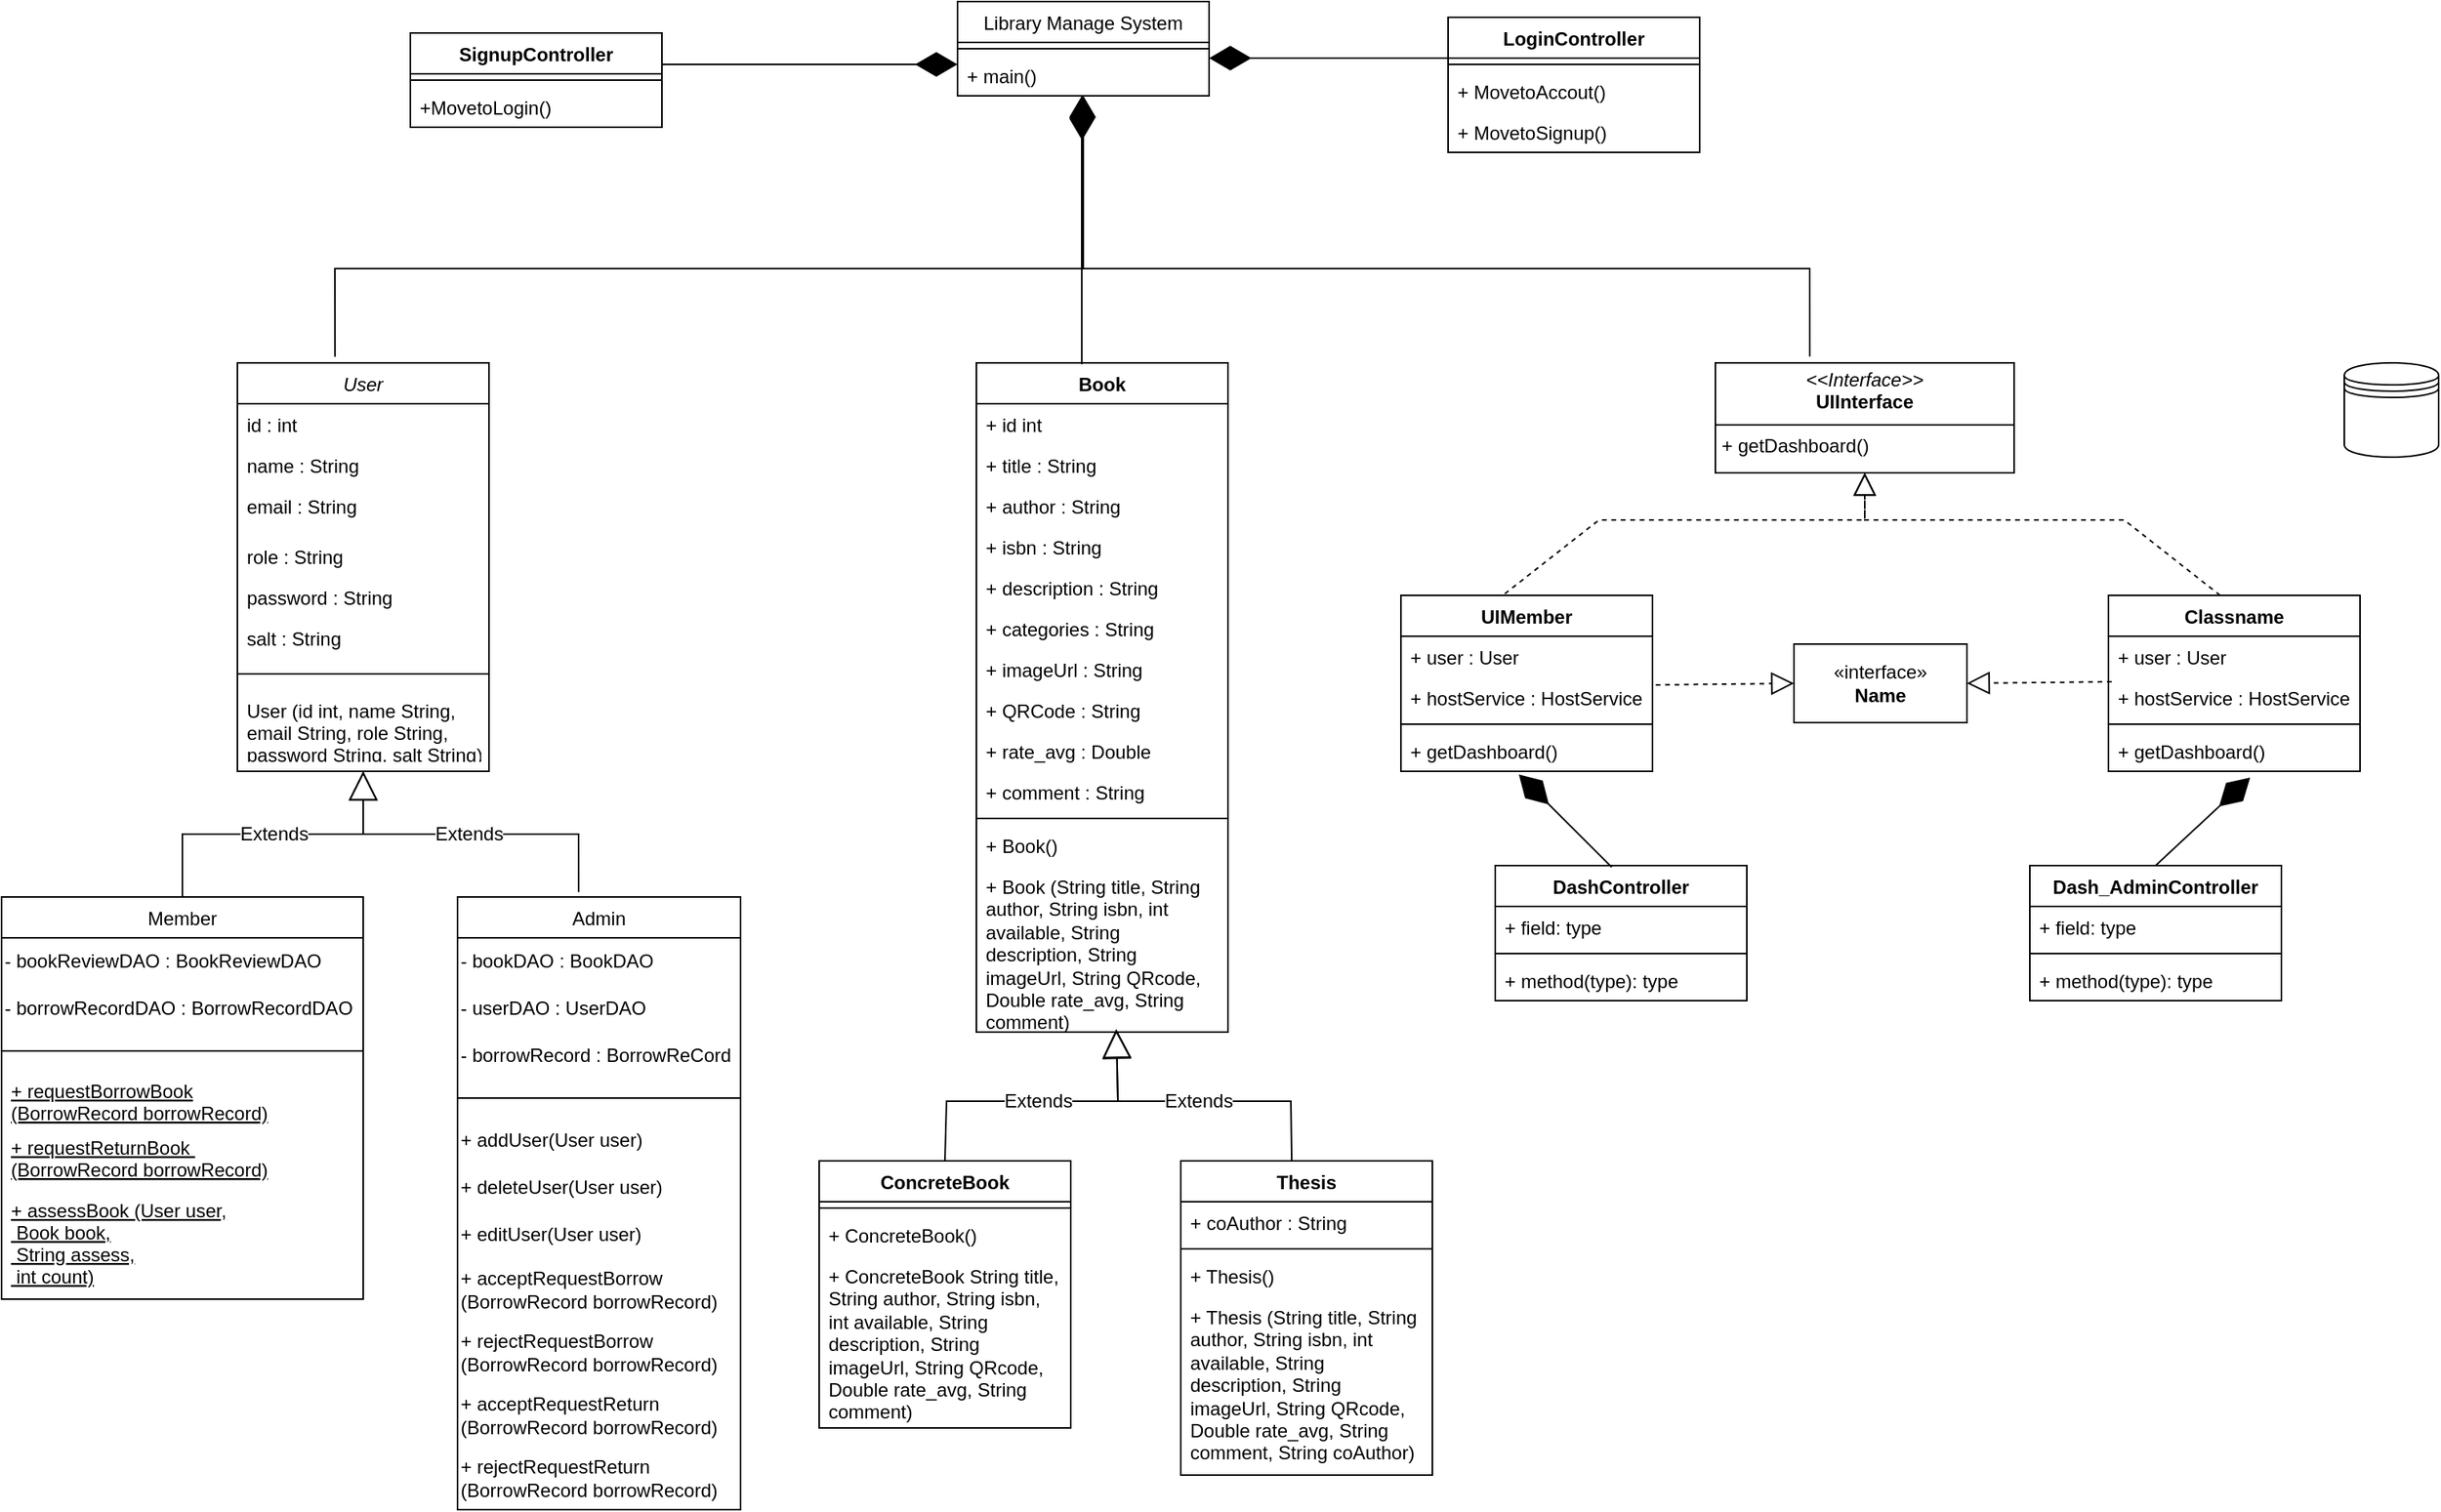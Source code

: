 <mxfile version="25.0.1">
  <diagram id="C5RBs43oDa-KdzZeNtuy" name="Page-1">
    <mxGraphModel dx="2021" dy="647" grid="1" gridSize="10" guides="1" tooltips="1" connect="1" arrows="1" fold="1" page="1" pageScale="1" pageWidth="827" pageHeight="1169" math="0" shadow="0">
      <root>
        <mxCell id="WIyWlLk6GJQsqaUBKTNV-0" />
        <mxCell id="WIyWlLk6GJQsqaUBKTNV-1" parent="WIyWlLk6GJQsqaUBKTNV-0" />
        <mxCell id="zkfFHV4jXpPFQw0GAbJ--0" value="User" style="swimlane;fontStyle=2;align=center;verticalAlign=top;childLayout=stackLayout;horizontal=1;startSize=26;horizontalStack=0;resizeParent=1;resizeLast=0;collapsible=1;marginBottom=0;rounded=0;shadow=0;strokeWidth=1;" parent="WIyWlLk6GJQsqaUBKTNV-1" vertex="1">
          <mxGeometry x="60" y="340" width="160" height="260" as="geometry">
            <mxRectangle x="220" y="120" width="160" height="26" as="alternateBounds" />
          </mxGeometry>
        </mxCell>
        <mxCell id="zkfFHV4jXpPFQw0GAbJ--1" value="id : int&#xa;&#xa;" style="text;align=left;verticalAlign=top;spacingLeft=4;spacingRight=4;overflow=hidden;rotatable=0;points=[[0,0.5],[1,0.5]];portConstraint=eastwest;" parent="zkfFHV4jXpPFQw0GAbJ--0" vertex="1">
          <mxGeometry y="26" width="160" height="26" as="geometry" />
        </mxCell>
        <mxCell id="zkfFHV4jXpPFQw0GAbJ--2" value="name : String" style="text;align=left;verticalAlign=top;spacingLeft=4;spacingRight=4;overflow=hidden;rotatable=0;points=[[0,0.5],[1,0.5]];portConstraint=eastwest;rounded=0;shadow=0;html=0;" parent="zkfFHV4jXpPFQw0GAbJ--0" vertex="1">
          <mxGeometry y="52" width="160" height="26" as="geometry" />
        </mxCell>
        <mxCell id="zkfFHV4jXpPFQw0GAbJ--3" value="email : String" style="text;align=left;verticalAlign=top;spacingLeft=4;spacingRight=4;overflow=hidden;rotatable=0;points=[[0,0.5],[1,0.5]];portConstraint=eastwest;rounded=0;shadow=0;html=0;" parent="zkfFHV4jXpPFQw0GAbJ--0" vertex="1">
          <mxGeometry y="78" width="160" height="32" as="geometry" />
        </mxCell>
        <mxCell id="9yDtjn6EirdNGOI5Sz85-18" value="role : String" style="text;align=left;verticalAlign=top;spacingLeft=4;spacingRight=4;overflow=hidden;rotatable=0;points=[[0,0.5],[1,0.5]];portConstraint=eastwest;" parent="zkfFHV4jXpPFQw0GAbJ--0" vertex="1">
          <mxGeometry y="110" width="160" height="26" as="geometry" />
        </mxCell>
        <mxCell id="9yDtjn6EirdNGOI5Sz85-19" value="password : String" style="text;align=left;verticalAlign=top;spacingLeft=4;spacingRight=4;overflow=hidden;rotatable=0;points=[[0,0.5],[1,0.5]];portConstraint=eastwest;rounded=0;shadow=0;html=0;" parent="zkfFHV4jXpPFQw0GAbJ--0" vertex="1">
          <mxGeometry y="136" width="160" height="26" as="geometry" />
        </mxCell>
        <mxCell id="9yDtjn6EirdNGOI5Sz85-20" value="salt : String" style="text;align=left;verticalAlign=top;spacingLeft=4;spacingRight=4;overflow=hidden;rotatable=0;points=[[0,0.5],[1,0.5]];portConstraint=eastwest;rounded=0;shadow=0;html=0;" parent="zkfFHV4jXpPFQw0GAbJ--0" vertex="1">
          <mxGeometry y="162" width="160" height="26" as="geometry" />
        </mxCell>
        <mxCell id="9yDtjn6EirdNGOI5Sz85-48" value="" style="line;strokeWidth=1;fillColor=none;align=left;verticalAlign=middle;spacingTop=-1;spacingLeft=3;spacingRight=3;rotatable=0;labelPosition=right;points=[];portConstraint=eastwest;strokeColor=inherit;" parent="zkfFHV4jXpPFQw0GAbJ--0" vertex="1">
          <mxGeometry y="188" width="160" height="20" as="geometry" />
        </mxCell>
        <mxCell id="9yDtjn6EirdNGOI5Sz85-46" value="User (id int, name String, &#xa;email String, role String, &#xa;password String, salt String)" style="text;align=left;verticalAlign=top;spacingLeft=4;spacingRight=4;overflow=hidden;rotatable=0;points=[[0,0.5],[1,0.5]];portConstraint=eastwest;rounded=0;shadow=0;html=0;" parent="zkfFHV4jXpPFQw0GAbJ--0" vertex="1">
          <mxGeometry y="208" width="160" height="42" as="geometry" />
        </mxCell>
        <mxCell id="zkfFHV4jXpPFQw0GAbJ--6" value="Member" style="swimlane;fontStyle=0;align=center;verticalAlign=top;childLayout=stackLayout;horizontal=1;startSize=26;horizontalStack=0;resizeParent=1;resizeLast=0;collapsible=1;marginBottom=0;rounded=0;shadow=0;strokeWidth=1;" parent="WIyWlLk6GJQsqaUBKTNV-1" vertex="1">
          <mxGeometry x="-90" y="680" width="230" height="256" as="geometry">
            <mxRectangle x="130" y="380" width="160" height="26" as="alternateBounds" />
          </mxGeometry>
        </mxCell>
        <mxCell id="9yDtjn6EirdNGOI5Sz85-147" value="- bookReviewDAO : BookReviewDAO" style="text;html=1;align=left;verticalAlign=middle;resizable=0;points=[];autosize=1;strokeColor=none;fillColor=none;fontFamily=Helvetica;fontSize=12;fontColor=default;" parent="zkfFHV4jXpPFQw0GAbJ--6" vertex="1">
          <mxGeometry y="26" width="230" height="30" as="geometry" />
        </mxCell>
        <mxCell id="9yDtjn6EirdNGOI5Sz85-148" value="- borrowRecordDAO : BorrowRecordDAO" style="text;html=1;align=left;verticalAlign=middle;resizable=0;points=[];autosize=1;strokeColor=none;fillColor=none;fontFamily=Helvetica;fontSize=12;fontColor=default;" parent="zkfFHV4jXpPFQw0GAbJ--6" vertex="1">
          <mxGeometry y="56" width="230" height="30" as="geometry" />
        </mxCell>
        <mxCell id="zkfFHV4jXpPFQw0GAbJ--9" value="" style="line;html=1;strokeWidth=1;align=left;verticalAlign=middle;spacingTop=-1;spacingLeft=3;spacingRight=3;rotatable=0;labelPosition=right;points=[];portConstraint=eastwest;" parent="zkfFHV4jXpPFQw0GAbJ--6" vertex="1">
          <mxGeometry y="86" width="230" height="24" as="geometry" />
        </mxCell>
        <mxCell id="zkfFHV4jXpPFQw0GAbJ--10" value="+ requestBorrowBook&#xa;(BorrowRecord borrowRecord)" style="text;align=left;verticalAlign=top;spacingLeft=4;spacingRight=4;overflow=hidden;rotatable=0;points=[[0,0.5],[1,0.5]];portConstraint=eastwest;fontStyle=4" parent="zkfFHV4jXpPFQw0GAbJ--6" vertex="1">
          <mxGeometry y="110" width="230" height="36" as="geometry" />
        </mxCell>
        <mxCell id="9yDtjn6EirdNGOI5Sz85-119" value="+ requestReturnBook &#xa;(BorrowRecord borrowRecord)&#xa;" style="text;align=left;verticalAlign=top;spacingLeft=4;spacingRight=4;overflow=hidden;rotatable=0;points=[[0,0.5],[1,0.5]];portConstraint=eastwest;fontStyle=4" parent="zkfFHV4jXpPFQw0GAbJ--6" vertex="1">
          <mxGeometry y="146" width="230" height="40" as="geometry" />
        </mxCell>
        <mxCell id="9yDtjn6EirdNGOI5Sz85-120" value="+ assessBook (User user,&#xa; Book book,&#xa; String assess,&#xa; int count)&#xa;" style="text;align=left;verticalAlign=top;spacingLeft=4;spacingRight=4;overflow=hidden;rotatable=0;points=[[0,0.5],[1,0.5]];portConstraint=eastwest;fontStyle=4" parent="zkfFHV4jXpPFQw0GAbJ--6" vertex="1">
          <mxGeometry y="186" width="230" height="70" as="geometry" />
        </mxCell>
        <mxCell id="zkfFHV4jXpPFQw0GAbJ--13" value="Admin" style="swimlane;fontStyle=0;align=center;verticalAlign=top;childLayout=stackLayout;horizontal=1;startSize=26;horizontalStack=0;resizeParent=1;resizeLast=0;collapsible=1;marginBottom=0;rounded=0;shadow=0;strokeWidth=1;" parent="WIyWlLk6GJQsqaUBKTNV-1" vertex="1">
          <mxGeometry x="200" y="680" width="180" height="390" as="geometry">
            <mxRectangle x="340" y="380" width="170" height="26" as="alternateBounds" />
          </mxGeometry>
        </mxCell>
        <mxCell id="9yDtjn6EirdNGOI5Sz85-143" value="- bookDAO : BookDAO" style="text;html=1;align=left;verticalAlign=middle;resizable=0;points=[];autosize=1;strokeColor=none;fillColor=none;fontFamily=Helvetica;fontSize=12;fontColor=default;" parent="zkfFHV4jXpPFQw0GAbJ--13" vertex="1">
          <mxGeometry y="26" width="180" height="30" as="geometry" />
        </mxCell>
        <mxCell id="9yDtjn6EirdNGOI5Sz85-144" value="- userDAO : UserDAO" style="text;html=1;align=left;verticalAlign=middle;resizable=0;points=[];autosize=1;strokeColor=none;fillColor=none;fontFamily=Helvetica;fontSize=12;fontColor=default;" parent="zkfFHV4jXpPFQw0GAbJ--13" vertex="1">
          <mxGeometry y="56" width="180" height="30" as="geometry" />
        </mxCell>
        <mxCell id="9yDtjn6EirdNGOI5Sz85-145" value="- borrowRecord : BorrowReCord" style="text;html=1;align=left;verticalAlign=middle;resizable=0;points=[];autosize=1;strokeColor=none;fillColor=none;fontFamily=Helvetica;fontSize=12;fontColor=default;" parent="zkfFHV4jXpPFQw0GAbJ--13" vertex="1">
          <mxGeometry y="86" width="180" height="30" as="geometry" />
        </mxCell>
        <mxCell id="zkfFHV4jXpPFQw0GAbJ--15" value="" style="line;html=1;strokeWidth=1;align=left;verticalAlign=middle;spacingTop=-1;spacingLeft=3;spacingRight=3;rotatable=0;labelPosition=right;points=[];portConstraint=eastwest;" parent="zkfFHV4jXpPFQw0GAbJ--13" vertex="1">
          <mxGeometry y="116" width="180" height="24" as="geometry" />
        </mxCell>
        <mxCell id="9yDtjn6EirdNGOI5Sz85-128" value="+ addUser(User user)" style="text;html=1;align=left;verticalAlign=middle;resizable=0;points=[];autosize=1;strokeColor=none;fillColor=none;fontFamily=Helvetica;fontSize=12;fontColor=default;" parent="zkfFHV4jXpPFQw0GAbJ--13" vertex="1">
          <mxGeometry y="140" width="180" height="30" as="geometry" />
        </mxCell>
        <mxCell id="9yDtjn6EirdNGOI5Sz85-127" value="&lt;div&gt;+ deleteUser(User user)&lt;br&gt;&lt;/div&gt;" style="text;html=1;align=left;verticalAlign=middle;resizable=0;points=[];autosize=1;strokeColor=none;fillColor=none;fontFamily=Helvetica;fontSize=12;fontColor=default;" parent="zkfFHV4jXpPFQw0GAbJ--13" vertex="1">
          <mxGeometry y="170" width="180" height="30" as="geometry" />
        </mxCell>
        <mxCell id="9yDtjn6EirdNGOI5Sz85-129" value="&lt;div&gt;+ editUser(User user)&lt;br&gt;&lt;/div&gt;" style="text;html=1;align=left;verticalAlign=middle;resizable=0;points=[];autosize=1;strokeColor=none;fillColor=none;fontFamily=Helvetica;fontSize=12;fontColor=default;" parent="zkfFHV4jXpPFQw0GAbJ--13" vertex="1">
          <mxGeometry y="200" width="180" height="30" as="geometry" />
        </mxCell>
        <mxCell id="9yDtjn6EirdNGOI5Sz85-122" value="+ acceptRequestBorrow&lt;div&gt;(BorrowRecord borrowRecord)&lt;/div&gt;" style="text;html=1;align=left;verticalAlign=middle;resizable=0;points=[];autosize=1;strokeColor=none;fillColor=none;fontFamily=Helvetica;fontSize=12;fontColor=default;" parent="zkfFHV4jXpPFQw0GAbJ--13" vertex="1">
          <mxGeometry y="230" width="180" height="40" as="geometry" />
        </mxCell>
        <mxCell id="9yDtjn6EirdNGOI5Sz85-124" value="+ rejectRequestBorrow&lt;div&gt;(BorrowRecord borrowRecord)&lt;br&gt;&lt;/div&gt;" style="text;html=1;align=left;verticalAlign=middle;resizable=0;points=[];autosize=1;strokeColor=none;fillColor=none;fontFamily=Helvetica;fontSize=12;fontColor=default;" parent="zkfFHV4jXpPFQw0GAbJ--13" vertex="1">
          <mxGeometry y="270" width="180" height="40" as="geometry" />
        </mxCell>
        <mxCell id="9yDtjn6EirdNGOI5Sz85-125" value="&lt;div&gt;+ acceptRequestReturn&lt;/div&gt;&lt;div&gt;(BorrowRecord borrowRecord)&lt;br&gt;&lt;/div&gt;" style="text;html=1;align=left;verticalAlign=middle;resizable=0;points=[];autosize=1;strokeColor=none;fillColor=none;fontFamily=Helvetica;fontSize=12;fontColor=default;" parent="zkfFHV4jXpPFQw0GAbJ--13" vertex="1">
          <mxGeometry y="310" width="180" height="40" as="geometry" />
        </mxCell>
        <mxCell id="9yDtjn6EirdNGOI5Sz85-126" value="&lt;div&gt;+ rejectRequestReturn&lt;/div&gt;&lt;div&gt;(BorrowRecord borrowRecord)&lt;br&gt;&lt;/div&gt;" style="text;html=1;align=left;verticalAlign=middle;resizable=0;points=[];autosize=1;strokeColor=none;fillColor=none;fontFamily=Helvetica;fontSize=12;fontColor=default;" parent="zkfFHV4jXpPFQw0GAbJ--13" vertex="1">
          <mxGeometry y="350" width="180" height="40" as="geometry" />
        </mxCell>
        <mxCell id="zkfFHV4jXpPFQw0GAbJ--17" value="Library Manage System" style="swimlane;fontStyle=0;align=center;verticalAlign=top;childLayout=stackLayout;horizontal=1;startSize=26;horizontalStack=0;resizeParent=1;resizeLast=0;collapsible=1;marginBottom=0;rounded=0;shadow=0;strokeWidth=1;" parent="WIyWlLk6GJQsqaUBKTNV-1" vertex="1">
          <mxGeometry x="518" y="110" width="160" height="60" as="geometry">
            <mxRectangle x="550" y="140" width="160" height="26" as="alternateBounds" />
          </mxGeometry>
        </mxCell>
        <mxCell id="zkfFHV4jXpPFQw0GAbJ--23" value="" style="line;html=1;strokeWidth=1;align=left;verticalAlign=middle;spacingTop=-1;spacingLeft=3;spacingRight=3;rotatable=0;labelPosition=right;points=[];portConstraint=eastwest;" parent="zkfFHV4jXpPFQw0GAbJ--17" vertex="1">
          <mxGeometry y="26" width="160" height="8" as="geometry" />
        </mxCell>
        <mxCell id="zkfFHV4jXpPFQw0GAbJ--24" value="+ main()" style="text;align=left;verticalAlign=top;spacingLeft=4;spacingRight=4;overflow=hidden;rotatable=0;points=[[0,0.5],[1,0.5]];portConstraint=eastwest;" parent="zkfFHV4jXpPFQw0GAbJ--17" vertex="1">
          <mxGeometry y="34" width="160" height="26" as="geometry" />
        </mxCell>
        <mxCell id="9yDtjn6EirdNGOI5Sz85-29" value="" style="endArrow=diamondThin;endFill=1;endSize=24;html=1;rounded=0;" parent="WIyWlLk6GJQsqaUBKTNV-1" edge="1">
          <mxGeometry width="160" relative="1" as="geometry">
            <mxPoint x="330" y="150" as="sourcePoint" />
            <mxPoint x="518" y="150" as="targetPoint" />
            <Array as="points">
              <mxPoint x="330" y="150" />
            </Array>
          </mxGeometry>
        </mxCell>
        <mxCell id="9yDtjn6EirdNGOI5Sz85-30" value="LoginController" style="swimlane;fontStyle=1;align=center;verticalAlign=top;childLayout=stackLayout;horizontal=1;startSize=26;horizontalStack=0;resizeParent=1;resizeParentMax=0;resizeLast=0;collapsible=1;marginBottom=0;whiteSpace=wrap;html=1;" parent="WIyWlLk6GJQsqaUBKTNV-1" vertex="1">
          <mxGeometry x="830" y="120" width="160" height="86" as="geometry" />
        </mxCell>
        <mxCell id="9yDtjn6EirdNGOI5Sz85-32" value="" style="line;strokeWidth=1;fillColor=none;align=left;verticalAlign=middle;spacingTop=-1;spacingLeft=3;spacingRight=3;rotatable=0;labelPosition=right;points=[];portConstraint=eastwest;strokeColor=inherit;" parent="9yDtjn6EirdNGOI5Sz85-30" vertex="1">
          <mxGeometry y="26" width="160" height="8" as="geometry" />
        </mxCell>
        <mxCell id="9yDtjn6EirdNGOI5Sz85-33" value="+ MovetoAccout()" style="text;strokeColor=none;fillColor=none;align=left;verticalAlign=top;spacingLeft=4;spacingRight=4;overflow=hidden;rotatable=0;points=[[0,0.5],[1,0.5]];portConstraint=eastwest;whiteSpace=wrap;html=1;" parent="9yDtjn6EirdNGOI5Sz85-30" vertex="1">
          <mxGeometry y="34" width="160" height="26" as="geometry" />
        </mxCell>
        <mxCell id="9yDtjn6EirdNGOI5Sz85-36" value="+ MovetoSignup()" style="text;strokeColor=none;fillColor=none;align=left;verticalAlign=top;spacingLeft=4;spacingRight=4;overflow=hidden;rotatable=0;points=[[0,0.5],[1,0.5]];portConstraint=eastwest;whiteSpace=wrap;html=1;" parent="9yDtjn6EirdNGOI5Sz85-30" vertex="1">
          <mxGeometry y="60" width="160" height="26" as="geometry" />
        </mxCell>
        <mxCell id="9yDtjn6EirdNGOI5Sz85-37" value="" style="endArrow=diamondThin;endFill=1;endSize=24;html=1;rounded=0;" parent="WIyWlLk6GJQsqaUBKTNV-1" edge="1">
          <mxGeometry width="160" relative="1" as="geometry">
            <mxPoint x="830" y="146" as="sourcePoint" />
            <mxPoint x="678" y="146" as="targetPoint" />
            <Array as="points" />
          </mxGeometry>
        </mxCell>
        <mxCell id="9yDtjn6EirdNGOI5Sz85-39" value="SignupController" style="swimlane;fontStyle=1;align=center;verticalAlign=top;childLayout=stackLayout;horizontal=1;startSize=26;horizontalStack=0;resizeParent=1;resizeParentMax=0;resizeLast=0;collapsible=1;marginBottom=0;whiteSpace=wrap;html=1;" parent="WIyWlLk6GJQsqaUBKTNV-1" vertex="1">
          <mxGeometry x="170" y="130" width="160" height="60" as="geometry" />
        </mxCell>
        <mxCell id="9yDtjn6EirdNGOI5Sz85-41" value="" style="line;strokeWidth=1;fillColor=none;align=left;verticalAlign=middle;spacingTop=-1;spacingLeft=3;spacingRight=3;rotatable=0;labelPosition=right;points=[];portConstraint=eastwest;strokeColor=inherit;" parent="9yDtjn6EirdNGOI5Sz85-39" vertex="1">
          <mxGeometry y="26" width="160" height="8" as="geometry" />
        </mxCell>
        <mxCell id="9yDtjn6EirdNGOI5Sz85-42" value="+MovetoLogin()" style="text;strokeColor=none;fillColor=none;align=left;verticalAlign=top;spacingLeft=4;spacingRight=4;overflow=hidden;rotatable=0;points=[[0,0.5],[1,0.5]];portConstraint=eastwest;whiteSpace=wrap;html=1;" parent="9yDtjn6EirdNGOI5Sz85-39" vertex="1">
          <mxGeometry y="34" width="160" height="26" as="geometry" />
        </mxCell>
        <mxCell id="9yDtjn6EirdNGOI5Sz85-51" value="Book" style="swimlane;fontStyle=1;align=center;verticalAlign=top;childLayout=stackLayout;horizontal=1;startSize=26;horizontalStack=0;resizeParent=1;resizeParentMax=0;resizeLast=0;collapsible=1;marginBottom=0;whiteSpace=wrap;html=1;" parent="WIyWlLk6GJQsqaUBKTNV-1" vertex="1">
          <mxGeometry x="530" y="340" width="160" height="426" as="geometry">
            <mxRectangle x="520" y="340" width="70" height="30" as="alternateBounds" />
          </mxGeometry>
        </mxCell>
        <mxCell id="9yDtjn6EirdNGOI5Sz85-65" value="+ id int" style="text;strokeColor=none;fillColor=none;align=left;verticalAlign=top;spacingLeft=4;spacingRight=4;overflow=hidden;rotatable=0;points=[[0,0.5],[1,0.5]];portConstraint=eastwest;whiteSpace=wrap;html=1;" parent="9yDtjn6EirdNGOI5Sz85-51" vertex="1">
          <mxGeometry y="26" width="160" height="26" as="geometry" />
        </mxCell>
        <mxCell id="9yDtjn6EirdNGOI5Sz85-52" value="+ title : String" style="text;strokeColor=none;fillColor=none;align=left;verticalAlign=top;spacingLeft=4;spacingRight=4;overflow=hidden;rotatable=0;points=[[0,0.5],[1,0.5]];portConstraint=eastwest;whiteSpace=wrap;html=1;" parent="9yDtjn6EirdNGOI5Sz85-51" vertex="1">
          <mxGeometry y="52" width="160" height="26" as="geometry" />
        </mxCell>
        <mxCell id="9yDtjn6EirdNGOI5Sz85-66" value="+ author : String&amp;nbsp;" style="text;strokeColor=none;fillColor=none;align=left;verticalAlign=top;spacingLeft=4;spacingRight=4;overflow=hidden;rotatable=0;points=[[0,0.5],[1,0.5]];portConstraint=eastwest;whiteSpace=wrap;html=1;" parent="9yDtjn6EirdNGOI5Sz85-51" vertex="1">
          <mxGeometry y="78" width="160" height="26" as="geometry" />
        </mxCell>
        <mxCell id="9yDtjn6EirdNGOI5Sz85-69" value="+ isbn : String" style="text;strokeColor=none;fillColor=none;align=left;verticalAlign=top;spacingLeft=4;spacingRight=4;overflow=hidden;rotatable=0;points=[[0,0.5],[1,0.5]];portConstraint=eastwest;whiteSpace=wrap;html=1;" parent="9yDtjn6EirdNGOI5Sz85-51" vertex="1">
          <mxGeometry y="104" width="160" height="26" as="geometry" />
        </mxCell>
        <mxCell id="9yDtjn6EirdNGOI5Sz85-70" value="+ description : String" style="text;strokeColor=none;fillColor=none;align=left;verticalAlign=top;spacingLeft=4;spacingRight=4;overflow=hidden;rotatable=0;points=[[0,0.5],[1,0.5]];portConstraint=eastwest;whiteSpace=wrap;html=1;" parent="9yDtjn6EirdNGOI5Sz85-51" vertex="1">
          <mxGeometry y="130" width="160" height="26" as="geometry" />
        </mxCell>
        <mxCell id="9yDtjn6EirdNGOI5Sz85-73" value="+ categories : String" style="text;strokeColor=none;fillColor=none;align=left;verticalAlign=top;spacingLeft=4;spacingRight=4;overflow=hidden;rotatable=0;points=[[0,0.5],[1,0.5]];portConstraint=eastwest;whiteSpace=wrap;html=1;" parent="9yDtjn6EirdNGOI5Sz85-51" vertex="1">
          <mxGeometry y="156" width="160" height="26" as="geometry" />
        </mxCell>
        <mxCell id="9yDtjn6EirdNGOI5Sz85-74" value="+ imageUrl : String" style="text;strokeColor=none;fillColor=none;align=left;verticalAlign=top;spacingLeft=4;spacingRight=4;overflow=hidden;rotatable=0;points=[[0,0.5],[1,0.5]];portConstraint=eastwest;whiteSpace=wrap;html=1;" parent="9yDtjn6EirdNGOI5Sz85-51" vertex="1">
          <mxGeometry y="182" width="160" height="26" as="geometry" />
        </mxCell>
        <mxCell id="9yDtjn6EirdNGOI5Sz85-72" value="+ QRCode : String" style="text;strokeColor=none;fillColor=none;align=left;verticalAlign=top;spacingLeft=4;spacingRight=4;overflow=hidden;rotatable=0;points=[[0,0.5],[1,0.5]];portConstraint=eastwest;whiteSpace=wrap;html=1;" parent="9yDtjn6EirdNGOI5Sz85-51" vertex="1">
          <mxGeometry y="208" width="160" height="26" as="geometry" />
        </mxCell>
        <mxCell id="9yDtjn6EirdNGOI5Sz85-76" value="+ rate_avg : Double" style="text;strokeColor=none;fillColor=none;align=left;verticalAlign=top;spacingLeft=4;spacingRight=4;overflow=hidden;rotatable=0;points=[[0,0.5],[1,0.5]];portConstraint=eastwest;whiteSpace=wrap;html=1;" parent="9yDtjn6EirdNGOI5Sz85-51" vertex="1">
          <mxGeometry y="234" width="160" height="26" as="geometry" />
        </mxCell>
        <mxCell id="9yDtjn6EirdNGOI5Sz85-77" value="+ comment : String" style="text;strokeColor=none;fillColor=none;align=left;verticalAlign=top;spacingLeft=4;spacingRight=4;overflow=hidden;rotatable=0;points=[[0,0.5],[1,0.5]];portConstraint=eastwest;whiteSpace=wrap;html=1;" parent="9yDtjn6EirdNGOI5Sz85-51" vertex="1">
          <mxGeometry y="260" width="160" height="26" as="geometry" />
        </mxCell>
        <mxCell id="9yDtjn6EirdNGOI5Sz85-53" value="" style="line;strokeWidth=1;fillColor=none;align=left;verticalAlign=middle;spacingTop=-1;spacingLeft=3;spacingRight=3;rotatable=0;labelPosition=right;points=[];portConstraint=eastwest;strokeColor=inherit;" parent="9yDtjn6EirdNGOI5Sz85-51" vertex="1">
          <mxGeometry y="286" width="160" height="8" as="geometry" />
        </mxCell>
        <mxCell id="9yDtjn6EirdNGOI5Sz85-86" value="+ Book()" style="text;strokeColor=none;fillColor=none;align=left;verticalAlign=top;spacingLeft=4;spacingRight=4;overflow=hidden;rotatable=0;points=[[0,0.5],[1,0.5]];portConstraint=eastwest;whiteSpace=wrap;html=1;" parent="9yDtjn6EirdNGOI5Sz85-51" vertex="1">
          <mxGeometry y="294" width="160" height="26" as="geometry" />
        </mxCell>
        <mxCell id="9yDtjn6EirdNGOI5Sz85-54" value="+ Book (String title, String author, String isbn, int available, String description, String imageUrl, String QRcode, Double rate_avg, String comment)" style="text;strokeColor=none;fillColor=none;align=left;verticalAlign=top;spacingLeft=4;spacingRight=4;overflow=hidden;rotatable=0;points=[[0,0.5],[1,0.5]];portConstraint=eastwest;whiteSpace=wrap;html=1;" parent="9yDtjn6EirdNGOI5Sz85-51" vertex="1">
          <mxGeometry y="320" width="160" height="106" as="geometry" />
        </mxCell>
        <mxCell id="9yDtjn6EirdNGOI5Sz85-78" value="ConcreteBook" style="swimlane;fontStyle=1;align=center;verticalAlign=top;childLayout=stackLayout;horizontal=1;startSize=26;horizontalStack=0;resizeParent=1;resizeParentMax=0;resizeLast=0;collapsible=1;marginBottom=0;whiteSpace=wrap;html=1;spacingLeft=4;spacingRight=4;fontFamily=Helvetica;fontSize=12;fontColor=default;fillColor=none;gradientColor=none;" parent="WIyWlLk6GJQsqaUBKTNV-1" vertex="1">
          <mxGeometry x="430" y="848" width="160" height="170" as="geometry" />
        </mxCell>
        <mxCell id="9yDtjn6EirdNGOI5Sz85-80" value="" style="line;strokeWidth=1;fillColor=none;align=left;verticalAlign=middle;spacingTop=-1;spacingLeft=3;spacingRight=3;rotatable=0;labelPosition=right;points=[];portConstraint=eastwest;strokeColor=inherit;fontFamily=Helvetica;fontSize=12;fontColor=default;" parent="9yDtjn6EirdNGOI5Sz85-78" vertex="1">
          <mxGeometry y="26" width="160" height="8" as="geometry" />
        </mxCell>
        <mxCell id="9yDtjn6EirdNGOI5Sz85-81" value="+ ConcreteBook()" style="text;strokeColor=none;fillColor=none;align=left;verticalAlign=top;spacingLeft=4;spacingRight=4;overflow=hidden;rotatable=0;points=[[0,0.5],[1,0.5]];portConstraint=eastwest;whiteSpace=wrap;html=1;fontFamily=Helvetica;fontSize=12;fontColor=default;" parent="9yDtjn6EirdNGOI5Sz85-78" vertex="1">
          <mxGeometry y="34" width="160" height="26" as="geometry" />
        </mxCell>
        <mxCell id="9yDtjn6EirdNGOI5Sz85-87" value="+ ConcreteBook String title, String author, String isbn, int available, String description, String imageUrl, String QRcode, Double rate_avg, String comment)" style="text;strokeColor=none;fillColor=none;align=left;verticalAlign=top;spacingLeft=4;spacingRight=4;overflow=hidden;rotatable=0;points=[[0,0.5],[1,0.5]];portConstraint=eastwest;whiteSpace=wrap;html=1;fontFamily=Helvetica;fontSize=12;fontColor=default;" parent="9yDtjn6EirdNGOI5Sz85-78" vertex="1">
          <mxGeometry y="60" width="160" height="110" as="geometry" />
        </mxCell>
        <mxCell id="9yDtjn6EirdNGOI5Sz85-82" value="Thesis" style="swimlane;fontStyle=1;align=center;verticalAlign=top;childLayout=stackLayout;horizontal=1;startSize=26;horizontalStack=0;resizeParent=1;resizeParentMax=0;resizeLast=0;collapsible=1;marginBottom=0;whiteSpace=wrap;html=1;spacingLeft=4;spacingRight=4;fontFamily=Helvetica;fontSize=12;fontColor=default;fillColor=none;gradientColor=none;" parent="WIyWlLk6GJQsqaUBKTNV-1" vertex="1">
          <mxGeometry x="660" y="848" width="160" height="200" as="geometry" />
        </mxCell>
        <mxCell id="9yDtjn6EirdNGOI5Sz85-83" value="+ coAuthor : String" style="text;strokeColor=none;fillColor=none;align=left;verticalAlign=top;spacingLeft=4;spacingRight=4;overflow=hidden;rotatable=0;points=[[0,0.5],[1,0.5]];portConstraint=eastwest;whiteSpace=wrap;html=1;fontFamily=Helvetica;fontSize=12;fontColor=default;" parent="9yDtjn6EirdNGOI5Sz85-82" vertex="1">
          <mxGeometry y="26" width="160" height="26" as="geometry" />
        </mxCell>
        <mxCell id="9yDtjn6EirdNGOI5Sz85-84" value="" style="line;strokeWidth=1;fillColor=none;align=left;verticalAlign=middle;spacingTop=-1;spacingLeft=3;spacingRight=3;rotatable=0;labelPosition=right;points=[];portConstraint=eastwest;strokeColor=inherit;fontFamily=Helvetica;fontSize=12;fontColor=default;" parent="9yDtjn6EirdNGOI5Sz85-82" vertex="1">
          <mxGeometry y="52" width="160" height="8" as="geometry" />
        </mxCell>
        <mxCell id="9yDtjn6EirdNGOI5Sz85-85" value="+ Thesis()" style="text;strokeColor=none;fillColor=none;align=left;verticalAlign=top;spacingLeft=4;spacingRight=4;overflow=hidden;rotatable=0;points=[[0,0.5],[1,0.5]];portConstraint=eastwest;whiteSpace=wrap;html=1;fontFamily=Helvetica;fontSize=12;fontColor=default;" parent="9yDtjn6EirdNGOI5Sz85-82" vertex="1">
          <mxGeometry y="60" width="160" height="26" as="geometry" />
        </mxCell>
        <mxCell id="9yDtjn6EirdNGOI5Sz85-88" value="+ Thesis (String title, String author, String isbn, int available, String description, String imageUrl, String QRcode, Double rate_avg, String comment, String coAuthor)" style="text;strokeColor=none;fillColor=none;align=left;verticalAlign=top;spacingLeft=4;spacingRight=4;overflow=hidden;rotatable=0;points=[[0,0.5],[1,0.5]];portConstraint=eastwest;whiteSpace=wrap;html=1;fontFamily=Helvetica;fontSize=12;fontColor=default;" parent="9yDtjn6EirdNGOI5Sz85-82" vertex="1">
          <mxGeometry y="86" width="160" height="114" as="geometry" />
        </mxCell>
        <mxCell id="9yDtjn6EirdNGOI5Sz85-90" value="" style="shape=datastore;whiteSpace=wrap;html=1;align=left;verticalAlign=top;spacingLeft=4;spacingRight=4;fontFamily=Helvetica;fontSize=12;fontColor=default;fillColor=none;gradientColor=none;" parent="WIyWlLk6GJQsqaUBKTNV-1" vertex="1">
          <mxGeometry x="1400" y="340" width="60" height="60" as="geometry" />
        </mxCell>
        <mxCell id="9yDtjn6EirdNGOI5Sz85-92" value="&lt;p style=&quot;margin:0px;margin-top:4px;text-align:center;&quot;&gt;&lt;i&gt;&amp;lt;&amp;lt;Interface&amp;gt;&amp;gt;&lt;/i&gt;&lt;br&gt;&lt;b&gt;UIInterface&lt;/b&gt;&lt;/p&gt;&lt;hr size=&quot;1&quot; style=&quot;border-style:solid;&quot;&gt;&lt;p style=&quot;margin:0px;margin-left:4px;&quot;&gt;&lt;/p&gt;&lt;p style=&quot;margin:0px;margin-left:4px;&quot;&gt;+ getDashboard()&lt;/p&gt;" style="verticalAlign=top;align=left;overflow=fill;html=1;whiteSpace=wrap;spacingLeft=4;spacingRight=4;fontFamily=Helvetica;fontSize=12;fontColor=default;fillColor=none;gradientColor=none;" parent="WIyWlLk6GJQsqaUBKTNV-1" vertex="1">
          <mxGeometry x="1000" y="340" width="190" height="70" as="geometry" />
        </mxCell>
        <mxCell id="9yDtjn6EirdNGOI5Sz85-93" style="edgeStyle=orthogonalEdgeStyle;rounded=0;orthogonalLoop=1;jettySize=auto;html=1;exitX=0.5;exitY=1;exitDx=0;exitDy=0;fontFamily=Helvetica;fontSize=12;fontColor=default;" parent="WIyWlLk6GJQsqaUBKTNV-1" source="9yDtjn6EirdNGOI5Sz85-92" target="9yDtjn6EirdNGOI5Sz85-92" edge="1">
          <mxGeometry relative="1" as="geometry" />
        </mxCell>
        <mxCell id="9yDtjn6EirdNGOI5Sz85-96" value="UIMember" style="swimlane;fontStyle=1;align=center;verticalAlign=top;childLayout=stackLayout;horizontal=1;startSize=26;horizontalStack=0;resizeParent=1;resizeParentMax=0;resizeLast=0;collapsible=1;marginBottom=0;whiteSpace=wrap;html=1;spacingLeft=4;spacingRight=4;fontFamily=Helvetica;fontSize=12;fontColor=default;fillColor=none;gradientColor=none;" parent="WIyWlLk6GJQsqaUBKTNV-1" vertex="1">
          <mxGeometry x="800" y="488" width="160" height="112" as="geometry" />
        </mxCell>
        <mxCell id="9yDtjn6EirdNGOI5Sz85-97" value="+ user : User" style="text;strokeColor=none;fillColor=none;align=left;verticalAlign=top;spacingLeft=4;spacingRight=4;overflow=hidden;rotatable=0;points=[[0,0.5],[1,0.5]];portConstraint=eastwest;whiteSpace=wrap;html=1;fontFamily=Helvetica;fontSize=12;fontColor=default;" parent="9yDtjn6EirdNGOI5Sz85-96" vertex="1">
          <mxGeometry y="26" width="160" height="26" as="geometry" />
        </mxCell>
        <mxCell id="9yDtjn6EirdNGOI5Sz85-105" value="+ hostService : HostService" style="text;strokeColor=none;fillColor=none;align=left;verticalAlign=top;spacingLeft=4;spacingRight=4;overflow=hidden;rotatable=0;points=[[0,0.5],[1,0.5]];portConstraint=eastwest;whiteSpace=wrap;html=1;fontFamily=Helvetica;fontSize=12;fontColor=default;" parent="9yDtjn6EirdNGOI5Sz85-96" vertex="1">
          <mxGeometry y="52" width="160" height="26" as="geometry" />
        </mxCell>
        <mxCell id="9yDtjn6EirdNGOI5Sz85-98" value="" style="line;strokeWidth=1;fillColor=none;align=left;verticalAlign=middle;spacingTop=-1;spacingLeft=3;spacingRight=3;rotatable=0;labelPosition=right;points=[];portConstraint=eastwest;strokeColor=inherit;fontFamily=Helvetica;fontSize=12;fontColor=default;" parent="9yDtjn6EirdNGOI5Sz85-96" vertex="1">
          <mxGeometry y="78" width="160" height="8" as="geometry" />
        </mxCell>
        <mxCell id="9yDtjn6EirdNGOI5Sz85-99" value="+ getDashboard()" style="text;strokeColor=none;fillColor=none;align=left;verticalAlign=top;spacingLeft=4;spacingRight=4;overflow=hidden;rotatable=0;points=[[0,0.5],[1,0.5]];portConstraint=eastwest;whiteSpace=wrap;html=1;fontFamily=Helvetica;fontSize=12;fontColor=default;" parent="9yDtjn6EirdNGOI5Sz85-96" vertex="1">
          <mxGeometry y="86" width="160" height="26" as="geometry" />
        </mxCell>
        <mxCell id="9yDtjn6EirdNGOI5Sz85-101" value="Classname" style="swimlane;fontStyle=1;align=center;verticalAlign=top;childLayout=stackLayout;horizontal=1;startSize=26;horizontalStack=0;resizeParent=1;resizeParentMax=0;resizeLast=0;collapsible=1;marginBottom=0;whiteSpace=wrap;html=1;spacingLeft=4;spacingRight=4;fontFamily=Helvetica;fontSize=12;fontColor=default;fillColor=none;gradientColor=none;" parent="WIyWlLk6GJQsqaUBKTNV-1" vertex="1">
          <mxGeometry x="1250" y="488" width="160" height="112" as="geometry" />
        </mxCell>
        <mxCell id="9yDtjn6EirdNGOI5Sz85-102" value="+ user : User" style="text;strokeColor=none;fillColor=none;align=left;verticalAlign=top;spacingLeft=4;spacingRight=4;overflow=hidden;rotatable=0;points=[[0,0.5],[1,0.5]];portConstraint=eastwest;whiteSpace=wrap;html=1;fontFamily=Helvetica;fontSize=12;fontColor=default;" parent="9yDtjn6EirdNGOI5Sz85-101" vertex="1">
          <mxGeometry y="26" width="160" height="26" as="geometry" />
        </mxCell>
        <mxCell id="9yDtjn6EirdNGOI5Sz85-106" value="+ hostService : HostService" style="text;strokeColor=none;fillColor=none;align=left;verticalAlign=top;spacingLeft=4;spacingRight=4;overflow=hidden;rotatable=0;points=[[0,0.5],[1,0.5]];portConstraint=eastwest;whiteSpace=wrap;html=1;fontFamily=Helvetica;fontSize=12;fontColor=default;" parent="9yDtjn6EirdNGOI5Sz85-101" vertex="1">
          <mxGeometry y="52" width="160" height="26" as="geometry" />
        </mxCell>
        <mxCell id="9yDtjn6EirdNGOI5Sz85-103" value="" style="line;strokeWidth=1;fillColor=none;align=left;verticalAlign=middle;spacingTop=-1;spacingLeft=3;spacingRight=3;rotatable=0;labelPosition=right;points=[];portConstraint=eastwest;strokeColor=inherit;fontFamily=Helvetica;fontSize=12;fontColor=default;" parent="9yDtjn6EirdNGOI5Sz85-101" vertex="1">
          <mxGeometry y="78" width="160" height="8" as="geometry" />
        </mxCell>
        <mxCell id="9yDtjn6EirdNGOI5Sz85-104" value="+ getDashboard()" style="text;strokeColor=none;fillColor=none;align=left;verticalAlign=top;spacingLeft=4;spacingRight=4;overflow=hidden;rotatable=0;points=[[0,0.5],[1,0.5]];portConstraint=eastwest;whiteSpace=wrap;html=1;fontFamily=Helvetica;fontSize=12;fontColor=default;" parent="9yDtjn6EirdNGOI5Sz85-101" vertex="1">
          <mxGeometry y="86" width="160" height="26" as="geometry" />
        </mxCell>
        <mxCell id="9yDtjn6EirdNGOI5Sz85-108" value="DashController" style="swimlane;fontStyle=1;align=center;verticalAlign=top;childLayout=stackLayout;horizontal=1;startSize=26;horizontalStack=0;resizeParent=1;resizeParentMax=0;resizeLast=0;collapsible=1;marginBottom=0;whiteSpace=wrap;html=1;spacingLeft=4;spacingRight=4;fontFamily=Helvetica;fontSize=12;fontColor=default;fillColor=none;gradientColor=none;" parent="WIyWlLk6GJQsqaUBKTNV-1" vertex="1">
          <mxGeometry x="860" y="660" width="160" height="86" as="geometry" />
        </mxCell>
        <mxCell id="9yDtjn6EirdNGOI5Sz85-109" value="+ field: type" style="text;strokeColor=none;fillColor=none;align=left;verticalAlign=top;spacingLeft=4;spacingRight=4;overflow=hidden;rotatable=0;points=[[0,0.5],[1,0.5]];portConstraint=eastwest;whiteSpace=wrap;html=1;fontFamily=Helvetica;fontSize=12;fontColor=default;" parent="9yDtjn6EirdNGOI5Sz85-108" vertex="1">
          <mxGeometry y="26" width="160" height="26" as="geometry" />
        </mxCell>
        <mxCell id="9yDtjn6EirdNGOI5Sz85-110" value="" style="line;strokeWidth=1;fillColor=none;align=left;verticalAlign=middle;spacingTop=-1;spacingLeft=3;spacingRight=3;rotatable=0;labelPosition=right;points=[];portConstraint=eastwest;strokeColor=inherit;fontFamily=Helvetica;fontSize=12;fontColor=default;" parent="9yDtjn6EirdNGOI5Sz85-108" vertex="1">
          <mxGeometry y="52" width="160" height="8" as="geometry" />
        </mxCell>
        <mxCell id="9yDtjn6EirdNGOI5Sz85-111" value="+ method(type): type" style="text;strokeColor=none;fillColor=none;align=left;verticalAlign=top;spacingLeft=4;spacingRight=4;overflow=hidden;rotatable=0;points=[[0,0.5],[1,0.5]];portConstraint=eastwest;whiteSpace=wrap;html=1;fontFamily=Helvetica;fontSize=12;fontColor=default;" parent="9yDtjn6EirdNGOI5Sz85-108" vertex="1">
          <mxGeometry y="60" width="160" height="26" as="geometry" />
        </mxCell>
        <mxCell id="9yDtjn6EirdNGOI5Sz85-112" value="Dash_AdminController" style="swimlane;fontStyle=1;align=center;verticalAlign=top;childLayout=stackLayout;horizontal=1;startSize=26;horizontalStack=0;resizeParent=1;resizeParentMax=0;resizeLast=0;collapsible=1;marginBottom=0;whiteSpace=wrap;html=1;spacingLeft=4;spacingRight=4;fontFamily=Helvetica;fontSize=12;fontColor=default;fillColor=none;gradientColor=none;" parent="WIyWlLk6GJQsqaUBKTNV-1" vertex="1">
          <mxGeometry x="1200" y="660" width="160" height="86" as="geometry" />
        </mxCell>
        <mxCell id="9yDtjn6EirdNGOI5Sz85-113" value="+ field: type" style="text;strokeColor=none;fillColor=none;align=left;verticalAlign=top;spacingLeft=4;spacingRight=4;overflow=hidden;rotatable=0;points=[[0,0.5],[1,0.5]];portConstraint=eastwest;whiteSpace=wrap;html=1;fontFamily=Helvetica;fontSize=12;fontColor=default;" parent="9yDtjn6EirdNGOI5Sz85-112" vertex="1">
          <mxGeometry y="26" width="160" height="26" as="geometry" />
        </mxCell>
        <mxCell id="9yDtjn6EirdNGOI5Sz85-114" value="" style="line;strokeWidth=1;fillColor=none;align=left;verticalAlign=middle;spacingTop=-1;spacingLeft=3;spacingRight=3;rotatable=0;labelPosition=right;points=[];portConstraint=eastwest;strokeColor=inherit;fontFamily=Helvetica;fontSize=12;fontColor=default;" parent="9yDtjn6EirdNGOI5Sz85-112" vertex="1">
          <mxGeometry y="52" width="160" height="8" as="geometry" />
        </mxCell>
        <mxCell id="9yDtjn6EirdNGOI5Sz85-115" value="+ method(type): type" style="text;strokeColor=none;fillColor=none;align=left;verticalAlign=top;spacingLeft=4;spacingRight=4;overflow=hidden;rotatable=0;points=[[0,0.5],[1,0.5]];portConstraint=eastwest;whiteSpace=wrap;html=1;fontFamily=Helvetica;fontSize=12;fontColor=default;" parent="9yDtjn6EirdNGOI5Sz85-112" vertex="1">
          <mxGeometry y="60" width="160" height="26" as="geometry" />
        </mxCell>
        <mxCell id="9yDtjn6EirdNGOI5Sz85-158" value="Extends" style="endArrow=block;endSize=16;endFill=0;html=1;rounded=0;fontFamily=Helvetica;fontSize=12;fontColor=default;exitX=0.5;exitY=0;exitDx=0;exitDy=0;entryX=0.5;entryY=1;entryDx=0;entryDy=0;" parent="WIyWlLk6GJQsqaUBKTNV-1" source="zkfFHV4jXpPFQw0GAbJ--6" target="zkfFHV4jXpPFQw0GAbJ--0" edge="1">
          <mxGeometry width="160" relative="1" as="geometry">
            <mxPoint x="-50" y="650" as="sourcePoint" />
            <mxPoint x="235" y="620" as="targetPoint" />
            <Array as="points">
              <mxPoint x="25" y="640" />
              <mxPoint x="140" y="640" />
            </Array>
          </mxGeometry>
        </mxCell>
        <mxCell id="9yDtjn6EirdNGOI5Sz85-159" value="Extends" style="endArrow=block;endSize=16;endFill=0;html=1;rounded=0;fontFamily=Helvetica;fontSize=12;fontColor=default;exitX=0.428;exitY=-0.008;exitDx=0;exitDy=0;exitPerimeter=0;" parent="WIyWlLk6GJQsqaUBKTNV-1" source="zkfFHV4jXpPFQw0GAbJ--13" edge="1">
          <mxGeometry width="160" relative="1" as="geometry">
            <mxPoint x="220" y="660" as="sourcePoint" />
            <mxPoint x="140" y="600" as="targetPoint" />
            <Array as="points">
              <mxPoint x="277" y="640" />
              <mxPoint x="140" y="640" />
            </Array>
          </mxGeometry>
        </mxCell>
        <mxCell id="9yDtjn6EirdNGOI5Sz85-160" value="" style="endArrow=diamondThin;endFill=1;endSize=24;html=1;rounded=0;fontFamily=Helvetica;fontSize=12;fontColor=default;entryX=0.494;entryY=1;entryDx=0;entryDy=0;entryPerimeter=0;exitX=0.388;exitY=-0.015;exitDx=0;exitDy=0;exitPerimeter=0;" parent="WIyWlLk6GJQsqaUBKTNV-1" source="zkfFHV4jXpPFQw0GAbJ--0" target="zkfFHV4jXpPFQw0GAbJ--24" edge="1">
          <mxGeometry width="160" relative="1" as="geometry">
            <mxPoint x="150" y="280" as="sourcePoint" />
            <mxPoint x="640" y="380" as="targetPoint" />
            <Array as="points">
              <mxPoint x="122" y="280" />
              <mxPoint x="597" y="280" />
            </Array>
          </mxGeometry>
        </mxCell>
        <mxCell id="9yDtjn6EirdNGOI5Sz85-162" value="" style="endArrow=diamondThin;endFill=1;endSize=24;html=1;rounded=0;fontFamily=Helvetica;fontSize=12;fontColor=default;exitX=0.419;exitY=0.002;exitDx=0;exitDy=0;entryX=0.494;entryY=1.038;entryDx=0;entryDy=0;entryPerimeter=0;exitPerimeter=0;" parent="WIyWlLk6GJQsqaUBKTNV-1" source="9yDtjn6EirdNGOI5Sz85-51" target="zkfFHV4jXpPFQw0GAbJ--24" edge="1">
          <mxGeometry width="160" relative="1" as="geometry">
            <mxPoint x="480" y="380" as="sourcePoint" />
            <mxPoint x="640" y="380" as="targetPoint" />
          </mxGeometry>
        </mxCell>
        <mxCell id="9yDtjn6EirdNGOI5Sz85-163" value="" style="endArrow=diamondThin;endFill=1;endSize=24;html=1;rounded=0;fontFamily=Helvetica;fontSize=12;fontColor=default;entryX=0.5;entryY=1;entryDx=0;entryDy=0;entryPerimeter=0;exitX=0.316;exitY=-0.057;exitDx=0;exitDy=0;exitPerimeter=0;" parent="WIyWlLk6GJQsqaUBKTNV-1" source="9yDtjn6EirdNGOI5Sz85-92" target="zkfFHV4jXpPFQw0GAbJ--24" edge="1">
          <mxGeometry width="160" relative="1" as="geometry">
            <mxPoint x="1060" y="330" as="sourcePoint" />
            <mxPoint x="640" y="380" as="targetPoint" />
            <Array as="points">
              <mxPoint x="1060" y="280" />
              <mxPoint x="598" y="280" />
            </Array>
          </mxGeometry>
        </mxCell>
        <mxCell id="9yDtjn6EirdNGOI5Sz85-174" value="" style="endArrow=block;dashed=1;endFill=0;endSize=12;html=1;rounded=0;fontFamily=Helvetica;fontSize=12;fontColor=default;exitX=0.413;exitY=-0.009;exitDx=0;exitDy=0;exitPerimeter=0;entryX=0.5;entryY=1;entryDx=0;entryDy=0;" parent="WIyWlLk6GJQsqaUBKTNV-1" source="9yDtjn6EirdNGOI5Sz85-96" target="9yDtjn6EirdNGOI5Sz85-92" edge="1">
          <mxGeometry width="160" relative="1" as="geometry">
            <mxPoint x="930" y="590" as="sourcePoint" />
            <mxPoint x="1090" y="590" as="targetPoint" />
            <Array as="points">
              <mxPoint x="926" y="440" />
              <mxPoint x="1095" y="440" />
            </Array>
          </mxGeometry>
        </mxCell>
        <mxCell id="9yDtjn6EirdNGOI5Sz85-176" value="" style="endArrow=block;dashed=1;endFill=0;endSize=12;html=1;rounded=0;fontFamily=Helvetica;fontSize=12;fontColor=default;entryX=0.5;entryY=1;entryDx=0;entryDy=0;exitX=0.444;exitY=0;exitDx=0;exitDy=0;exitPerimeter=0;" parent="WIyWlLk6GJQsqaUBKTNV-1" source="9yDtjn6EirdNGOI5Sz85-101" target="9yDtjn6EirdNGOI5Sz85-92" edge="1">
          <mxGeometry width="160" relative="1" as="geometry">
            <mxPoint x="1090" y="480" as="sourcePoint" />
            <mxPoint x="1070" y="430" as="targetPoint" />
            <Array as="points">
              <mxPoint x="1260" y="440" />
              <mxPoint x="1095" y="440" />
            </Array>
          </mxGeometry>
        </mxCell>
        <mxCell id="9yDtjn6EirdNGOI5Sz85-177" value="" style="endArrow=diamondThin;endFill=1;endSize=24;html=1;rounded=0;fontFamily=Helvetica;fontSize=12;fontColor=default;exitX=0.463;exitY=0.012;exitDx=0;exitDy=0;entryX=0.469;entryY=1.077;entryDx=0;entryDy=0;entryPerimeter=0;exitPerimeter=0;" parent="WIyWlLk6GJQsqaUBKTNV-1" source="9yDtjn6EirdNGOI5Sz85-108" target="9yDtjn6EirdNGOI5Sz85-99" edge="1">
          <mxGeometry width="160" relative="1" as="geometry">
            <mxPoint x="840" y="600" as="sourcePoint" />
            <mxPoint x="1000" y="600" as="targetPoint" />
          </mxGeometry>
        </mxCell>
        <mxCell id="9yDtjn6EirdNGOI5Sz85-180" value="" style="endArrow=diamondThin;endFill=1;endSize=24;html=1;rounded=0;fontFamily=Helvetica;fontSize=12;fontColor=default;entryX=0.563;entryY=1.154;entryDx=0;entryDy=0;entryPerimeter=0;exitX=0.5;exitY=0;exitDx=0;exitDy=0;" parent="WIyWlLk6GJQsqaUBKTNV-1" source="9yDtjn6EirdNGOI5Sz85-112" target="9yDtjn6EirdNGOI5Sz85-104" edge="1">
          <mxGeometry width="160" relative="1" as="geometry">
            <mxPoint x="840" y="600" as="sourcePoint" />
            <mxPoint x="1000" y="600" as="targetPoint" />
          </mxGeometry>
        </mxCell>
        <mxCell id="9yDtjn6EirdNGOI5Sz85-181" value="Extends" style="endArrow=block;endSize=16;endFill=0;html=1;rounded=0;fontFamily=Helvetica;fontSize=12;fontColor=default;exitX=0.5;exitY=0;exitDx=0;exitDy=0;entryX=0.556;entryY=0.986;entryDx=0;entryDy=0;entryPerimeter=0;" parent="WIyWlLk6GJQsqaUBKTNV-1" source="9yDtjn6EirdNGOI5Sz85-78" target="9yDtjn6EirdNGOI5Sz85-54" edge="1">
          <mxGeometry width="160" relative="1" as="geometry">
            <mxPoint x="511" y="840" as="sourcePoint" />
            <mxPoint x="608" y="770" as="targetPoint" />
            <Array as="points">
              <mxPoint x="511" y="810" />
              <mxPoint x="620" y="810" />
            </Array>
          </mxGeometry>
        </mxCell>
        <mxCell id="9yDtjn6EirdNGOI5Sz85-183" value="Extends" style="endArrow=block;endSize=16;endFill=0;html=1;rounded=0;fontFamily=Helvetica;fontSize=12;fontColor=default;exitX=0.441;exitY=-0.002;exitDx=0;exitDy=0;entryX=0.556;entryY=0.981;entryDx=0;entryDy=0;entryPerimeter=0;exitPerimeter=0;" parent="WIyWlLk6GJQsqaUBKTNV-1" source="9yDtjn6EirdNGOI5Sz85-82" target="9yDtjn6EirdNGOI5Sz85-54" edge="1">
          <mxGeometry width="160" relative="1" as="geometry">
            <mxPoint x="390" y="710" as="sourcePoint" />
            <mxPoint x="610" y="770" as="targetPoint" />
            <Array as="points">
              <mxPoint x="730" y="810" />
              <mxPoint x="690" y="810" />
              <mxPoint x="620" y="810" />
            </Array>
          </mxGeometry>
        </mxCell>
        <mxCell id="adh9Rk2uZc9F1uEyROE8-0" value="&amp;laquo;interface&amp;raquo;&lt;br&gt;&lt;b&gt;Name&lt;/b&gt;" style="html=1;whiteSpace=wrap;" vertex="1" parent="WIyWlLk6GJQsqaUBKTNV-1">
          <mxGeometry x="1050" y="519" width="110" height="50" as="geometry" />
        </mxCell>
        <mxCell id="adh9Rk2uZc9F1uEyROE8-1" value="" style="endArrow=block;dashed=1;endFill=0;endSize=12;html=1;rounded=0;entryX=0;entryY=0.5;entryDx=0;entryDy=0;exitX=1.013;exitY=0.192;exitDx=0;exitDy=0;exitPerimeter=0;" edge="1" parent="WIyWlLk6GJQsqaUBKTNV-1" source="9yDtjn6EirdNGOI5Sz85-105" target="adh9Rk2uZc9F1uEyROE8-0">
          <mxGeometry width="160" relative="1" as="geometry">
            <mxPoint x="1000" y="580" as="sourcePoint" />
            <mxPoint x="1160" y="580" as="targetPoint" />
          </mxGeometry>
        </mxCell>
        <mxCell id="adh9Rk2uZc9F1uEyROE8-2" value="" style="endArrow=block;dashed=1;endFill=0;endSize=12;html=1;rounded=0;entryX=1;entryY=0.5;entryDx=0;entryDy=0;exitX=0.013;exitY=0.115;exitDx=0;exitDy=0;exitPerimeter=0;" edge="1" parent="WIyWlLk6GJQsqaUBKTNV-1" source="9yDtjn6EirdNGOI5Sz85-106" target="adh9Rk2uZc9F1uEyROE8-0">
          <mxGeometry width="160" relative="1" as="geometry">
            <mxPoint x="1000" y="580" as="sourcePoint" />
            <mxPoint x="1160" y="580" as="targetPoint" />
          </mxGeometry>
        </mxCell>
      </root>
    </mxGraphModel>
  </diagram>
</mxfile>
